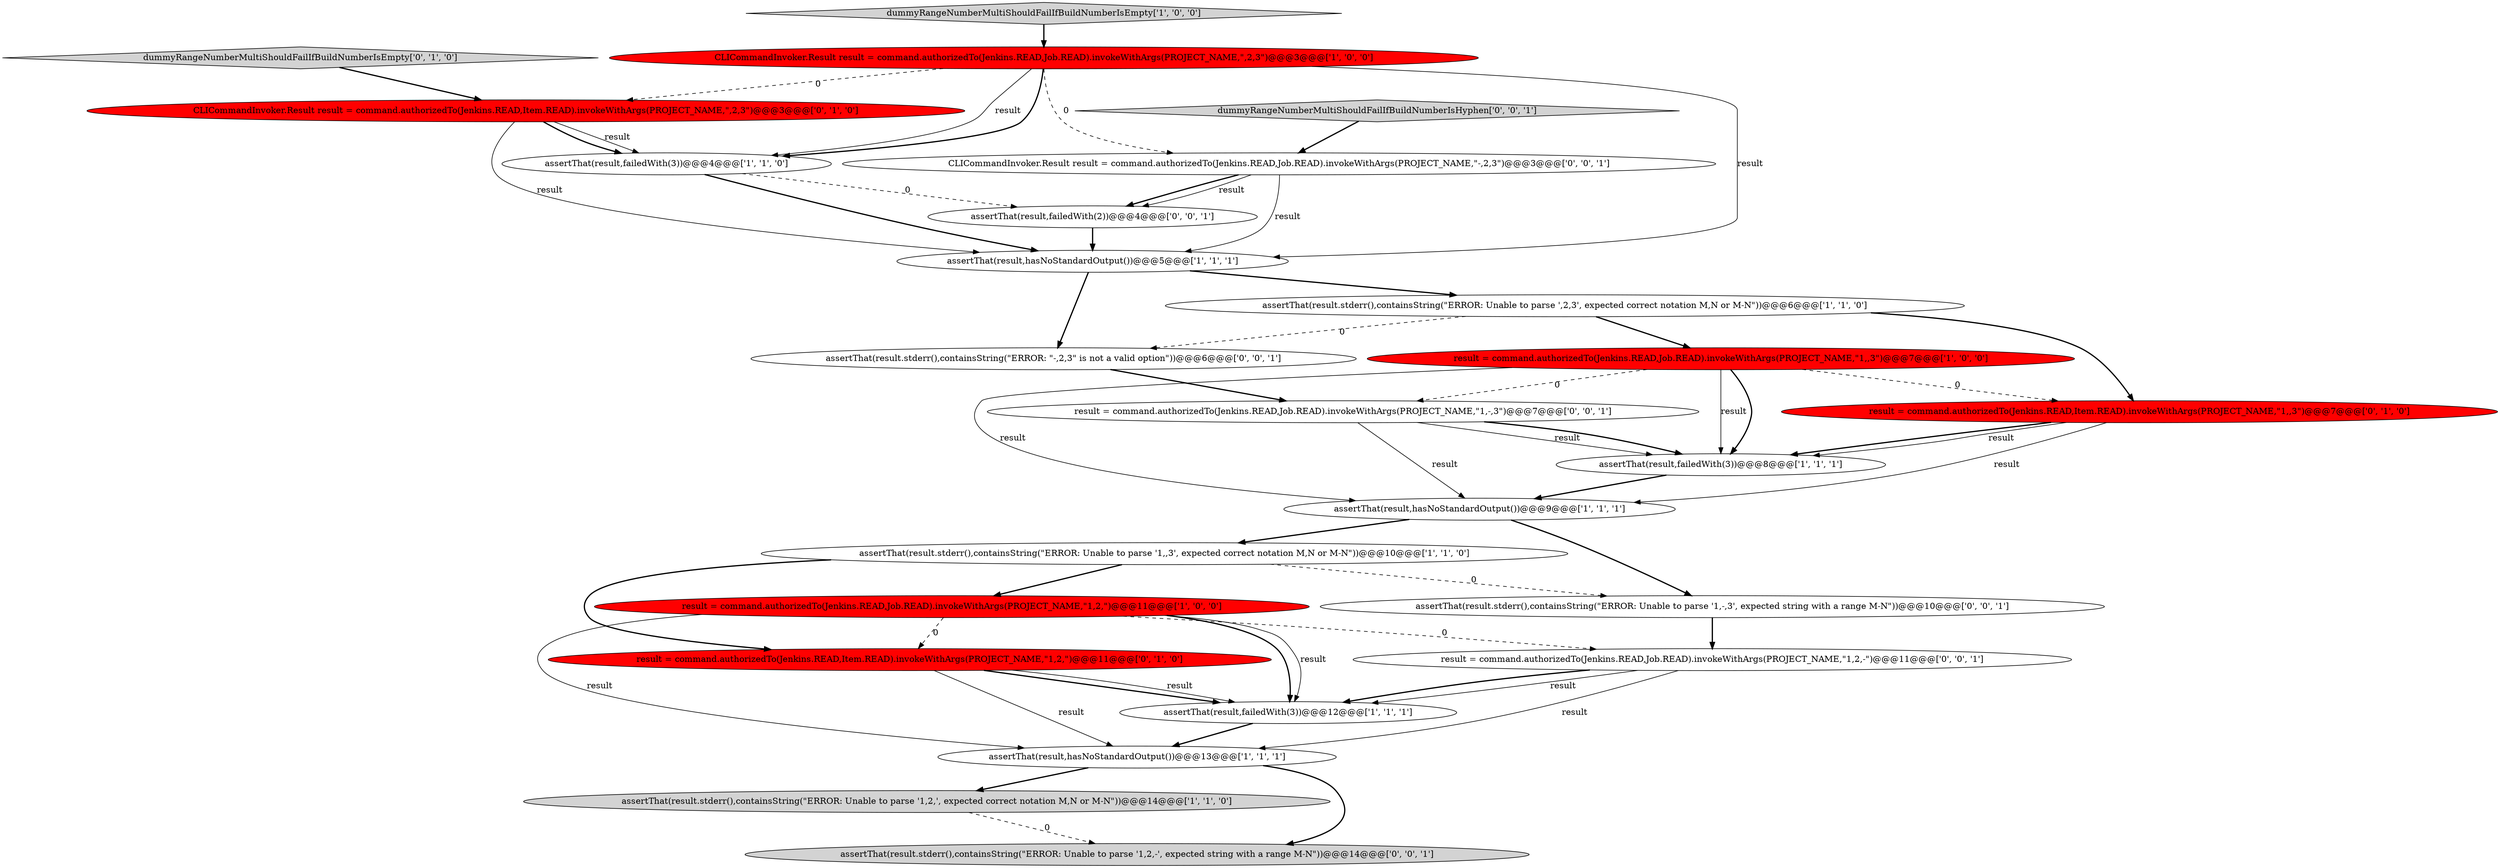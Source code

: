 digraph {
15 [style = filled, label = "result = command.authorizedTo(Jenkins.READ,Item.READ).invokeWithArgs(PROJECT_NAME,\"1,,3\")@@@7@@@['0', '1', '0']", fillcolor = red, shape = ellipse image = "AAA1AAABBB2BBB"];
7 [style = filled, label = "assertThat(result,failedWith(3))@@@12@@@['1', '1', '1']", fillcolor = white, shape = ellipse image = "AAA0AAABBB1BBB"];
0 [style = filled, label = "assertThat(result.stderr(),containsString(\"ERROR: Unable to parse '1,2,', expected correct notation M,N or M-N\"))@@@14@@@['1', '1', '0']", fillcolor = lightgray, shape = ellipse image = "AAA0AAABBB1BBB"];
23 [style = filled, label = "assertThat(result.stderr(),containsString(\"ERROR: Unable to parse '1,2,-', expected string with a range M-N\"))@@@14@@@['0', '0', '1']", fillcolor = lightgray, shape = ellipse image = "AAA0AAABBB3BBB"];
1 [style = filled, label = "assertThat(result.stderr(),containsString(\"ERROR: Unable to parse ',2,3', expected correct notation M,N or M-N\"))@@@6@@@['1', '1', '0']", fillcolor = white, shape = ellipse image = "AAA0AAABBB1BBB"];
9 [style = filled, label = "assertThat(result.stderr(),containsString(\"ERROR: Unable to parse '1,,3', expected correct notation M,N or M-N\"))@@@10@@@['1', '1', '0']", fillcolor = white, shape = ellipse image = "AAA0AAABBB1BBB"];
17 [style = filled, label = "dummyRangeNumberMultiShouldFailIfBuildNumberIsHyphen['0', '0', '1']", fillcolor = lightgray, shape = diamond image = "AAA0AAABBB3BBB"];
19 [style = filled, label = "assertThat(result.stderr(),containsString(\"ERROR: \"-,2,3\" is not a valid option\"))@@@6@@@['0', '0', '1']", fillcolor = white, shape = ellipse image = "AAA0AAABBB3BBB"];
10 [style = filled, label = "assertThat(result,hasNoStandardOutput())@@@13@@@['1', '1', '1']", fillcolor = white, shape = ellipse image = "AAA0AAABBB1BBB"];
12 [style = filled, label = "assertThat(result,hasNoStandardOutput())@@@9@@@['1', '1', '1']", fillcolor = white, shape = ellipse image = "AAA0AAABBB1BBB"];
11 [style = filled, label = "assertThat(result,failedWith(3))@@@4@@@['1', '1', '0']", fillcolor = white, shape = ellipse image = "AAA0AAABBB1BBB"];
13 [style = filled, label = "dummyRangeNumberMultiShouldFailIfBuildNumberIsEmpty['0', '1', '0']", fillcolor = lightgray, shape = diamond image = "AAA0AAABBB2BBB"];
8 [style = filled, label = "result = command.authorizedTo(Jenkins.READ,Job.READ).invokeWithArgs(PROJECT_NAME,\"1,,3\")@@@7@@@['1', '0', '0']", fillcolor = red, shape = ellipse image = "AAA1AAABBB1BBB"];
5 [style = filled, label = "assertThat(result,hasNoStandardOutput())@@@5@@@['1', '1', '1']", fillcolor = white, shape = ellipse image = "AAA0AAABBB1BBB"];
18 [style = filled, label = "assertThat(result,failedWith(2))@@@4@@@['0', '0', '1']", fillcolor = white, shape = ellipse image = "AAA0AAABBB3BBB"];
21 [style = filled, label = "result = command.authorizedTo(Jenkins.READ,Job.READ).invokeWithArgs(PROJECT_NAME,\"1,-,3\")@@@7@@@['0', '0', '1']", fillcolor = white, shape = ellipse image = "AAA0AAABBB3BBB"];
20 [style = filled, label = "result = command.authorizedTo(Jenkins.READ,Job.READ).invokeWithArgs(PROJECT_NAME,\"1,2,-\")@@@11@@@['0', '0', '1']", fillcolor = white, shape = ellipse image = "AAA0AAABBB3BBB"];
24 [style = filled, label = "CLICommandInvoker.Result result = command.authorizedTo(Jenkins.READ,Job.READ).invokeWithArgs(PROJECT_NAME,\"-,2,3\")@@@3@@@['0', '0', '1']", fillcolor = white, shape = ellipse image = "AAA0AAABBB3BBB"];
6 [style = filled, label = "dummyRangeNumberMultiShouldFailIfBuildNumberIsEmpty['1', '0', '0']", fillcolor = lightgray, shape = diamond image = "AAA0AAABBB1BBB"];
2 [style = filled, label = "assertThat(result,failedWith(3))@@@8@@@['1', '1', '1']", fillcolor = white, shape = ellipse image = "AAA0AAABBB1BBB"];
4 [style = filled, label = "result = command.authorizedTo(Jenkins.READ,Job.READ).invokeWithArgs(PROJECT_NAME,\"1,2,\")@@@11@@@['1', '0', '0']", fillcolor = red, shape = ellipse image = "AAA1AAABBB1BBB"];
3 [style = filled, label = "CLICommandInvoker.Result result = command.authorizedTo(Jenkins.READ,Job.READ).invokeWithArgs(PROJECT_NAME,\",2,3\")@@@3@@@['1', '0', '0']", fillcolor = red, shape = ellipse image = "AAA1AAABBB1BBB"];
14 [style = filled, label = "CLICommandInvoker.Result result = command.authorizedTo(Jenkins.READ,Item.READ).invokeWithArgs(PROJECT_NAME,\",2,3\")@@@3@@@['0', '1', '0']", fillcolor = red, shape = ellipse image = "AAA1AAABBB2BBB"];
16 [style = filled, label = "result = command.authorizedTo(Jenkins.READ,Item.READ).invokeWithArgs(PROJECT_NAME,\"1,2,\")@@@11@@@['0', '1', '0']", fillcolor = red, shape = ellipse image = "AAA1AAABBB2BBB"];
22 [style = filled, label = "assertThat(result.stderr(),containsString(\"ERROR: Unable to parse '1,-,3', expected string with a range M-N\"))@@@10@@@['0', '0', '1']", fillcolor = white, shape = ellipse image = "AAA0AAABBB3BBB"];
6->3 [style = bold, label=""];
15->2 [style = bold, label=""];
1->8 [style = bold, label=""];
3->11 [style = solid, label="result"];
4->16 [style = dashed, label="0"];
20->10 [style = solid, label="result"];
7->10 [style = bold, label=""];
1->15 [style = bold, label=""];
9->4 [style = bold, label=""];
8->15 [style = dashed, label="0"];
3->24 [style = dashed, label="0"];
1->19 [style = dashed, label="0"];
0->23 [style = dashed, label="0"];
16->7 [style = bold, label=""];
16->7 [style = solid, label="result"];
3->11 [style = bold, label=""];
16->10 [style = solid, label="result"];
9->22 [style = dashed, label="0"];
8->21 [style = dashed, label="0"];
12->9 [style = bold, label=""];
24->18 [style = bold, label=""];
21->2 [style = solid, label="result"];
4->10 [style = solid, label="result"];
14->11 [style = solid, label="result"];
4->7 [style = bold, label=""];
2->12 [style = bold, label=""];
15->2 [style = solid, label="result"];
9->16 [style = bold, label=""];
14->5 [style = solid, label="result"];
21->2 [style = bold, label=""];
8->2 [style = solid, label="result"];
24->5 [style = solid, label="result"];
20->7 [style = solid, label="result"];
5->19 [style = bold, label=""];
5->1 [style = bold, label=""];
11->5 [style = bold, label=""];
17->24 [style = bold, label=""];
8->2 [style = bold, label=""];
22->20 [style = bold, label=""];
4->20 [style = dashed, label="0"];
10->23 [style = bold, label=""];
11->18 [style = dashed, label="0"];
8->12 [style = solid, label="result"];
18->5 [style = bold, label=""];
10->0 [style = bold, label=""];
4->7 [style = solid, label="result"];
20->7 [style = bold, label=""];
3->14 [style = dashed, label="0"];
14->11 [style = bold, label=""];
13->14 [style = bold, label=""];
15->12 [style = solid, label="result"];
12->22 [style = bold, label=""];
3->5 [style = solid, label="result"];
24->18 [style = solid, label="result"];
21->12 [style = solid, label="result"];
19->21 [style = bold, label=""];
}
